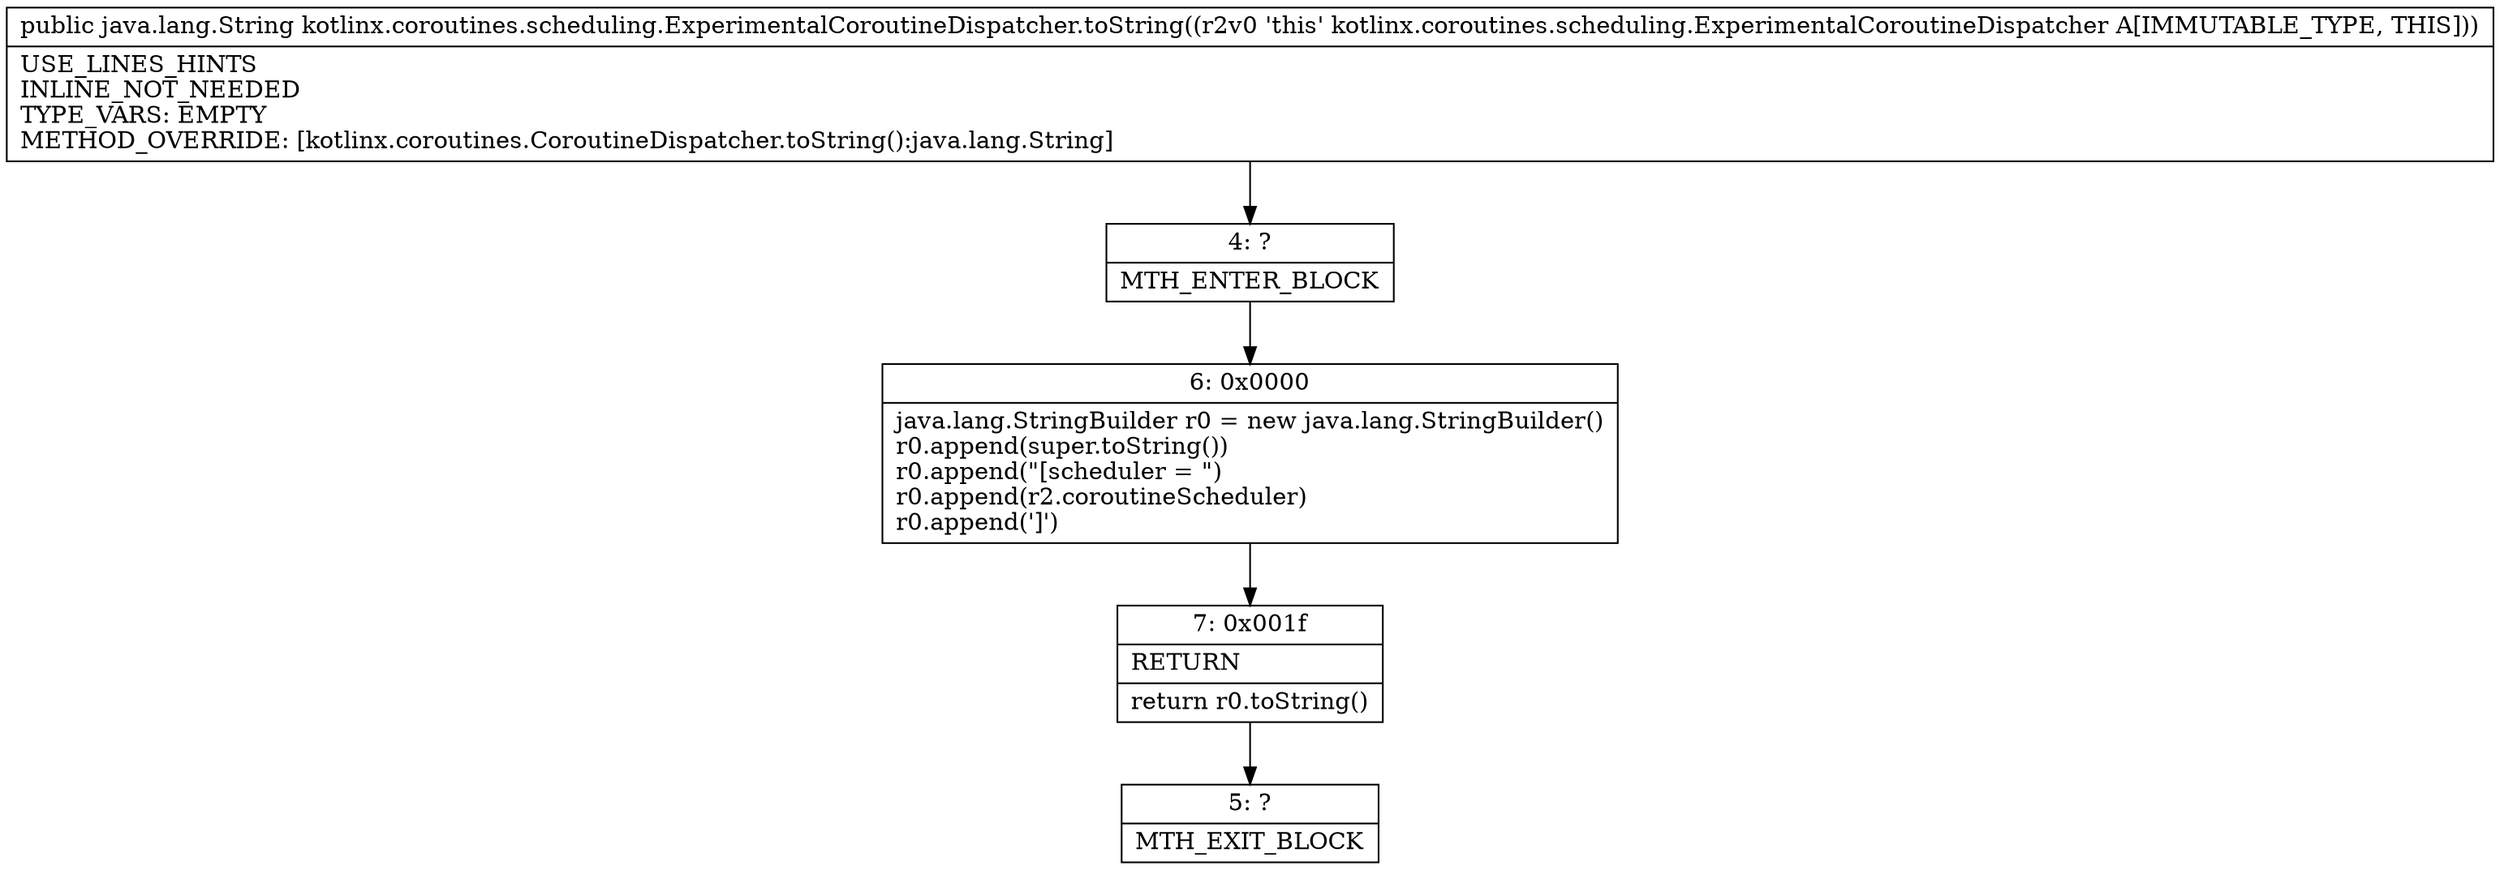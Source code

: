 digraph "CFG forkotlinx.coroutines.scheduling.ExperimentalCoroutineDispatcher.toString()Ljava\/lang\/String;" {
Node_4 [shape=record,label="{4\:\ ?|MTH_ENTER_BLOCK\l}"];
Node_6 [shape=record,label="{6\:\ 0x0000|java.lang.StringBuilder r0 = new java.lang.StringBuilder()\lr0.append(super.toString())\lr0.append(\"[scheduler = \")\lr0.append(r2.coroutineScheduler)\lr0.append(']')\l}"];
Node_7 [shape=record,label="{7\:\ 0x001f|RETURN\l|return r0.toString()\l}"];
Node_5 [shape=record,label="{5\:\ ?|MTH_EXIT_BLOCK\l}"];
MethodNode[shape=record,label="{public java.lang.String kotlinx.coroutines.scheduling.ExperimentalCoroutineDispatcher.toString((r2v0 'this' kotlinx.coroutines.scheduling.ExperimentalCoroutineDispatcher A[IMMUTABLE_TYPE, THIS]))  | USE_LINES_HINTS\lINLINE_NOT_NEEDED\lTYPE_VARS: EMPTY\lMETHOD_OVERRIDE: [kotlinx.coroutines.CoroutineDispatcher.toString():java.lang.String]\l}"];
MethodNode -> Node_4;Node_4 -> Node_6;
Node_6 -> Node_7;
Node_7 -> Node_5;
}

